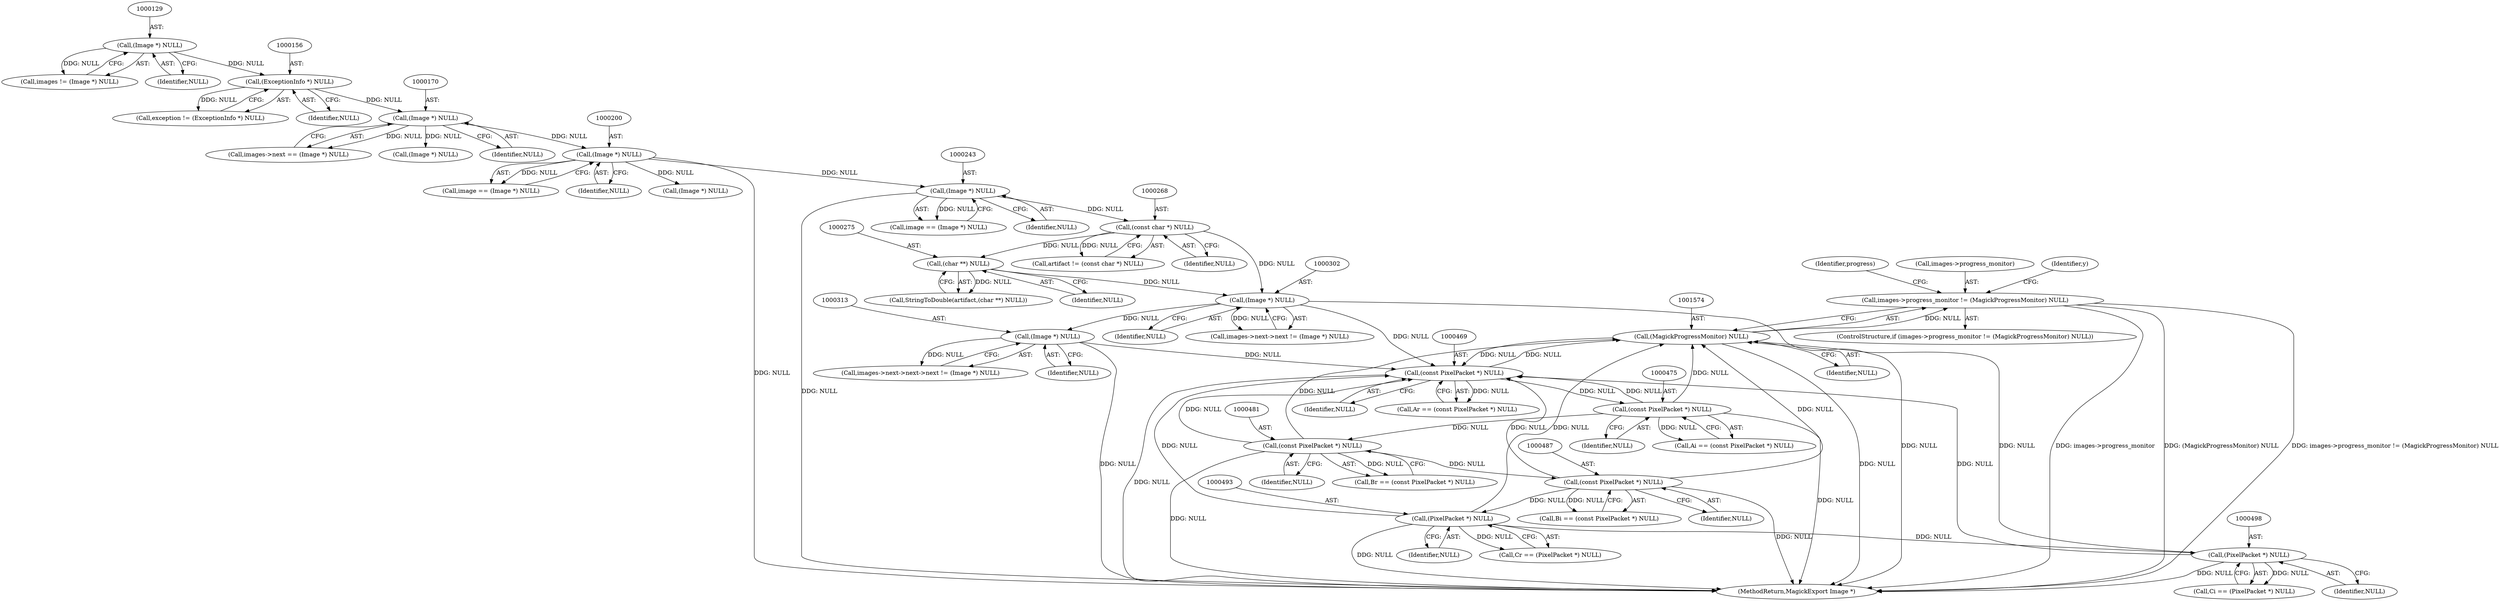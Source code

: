 digraph "0_ImageMagick6_f6ffc702c6eecd963587273a429dcd608c648984_0@pointer" {
"1001569" [label="(Call,images->progress_monitor != (MagickProgressMonitor) NULL)"];
"1001573" [label="(Call,(MagickProgressMonitor) NULL)"];
"1000492" [label="(Call,(PixelPacket *) NULL)"];
"1000486" [label="(Call,(const PixelPacket *) NULL)"];
"1000480" [label="(Call,(const PixelPacket *) NULL)"];
"1000474" [label="(Call,(const PixelPacket *) NULL)"];
"1000468" [label="(Call,(const PixelPacket *) NULL)"];
"1000497" [label="(Call,(PixelPacket *) NULL)"];
"1000301" [label="(Call,(Image *) NULL)"];
"1000267" [label="(Call,(const char *) NULL)"];
"1000242" [label="(Call,(Image *) NULL)"];
"1000199" [label="(Call,(Image *) NULL)"];
"1000169" [label="(Call,(Image *) NULL)"];
"1000155" [label="(Call,(ExceptionInfo *) NULL)"];
"1000128" [label="(Call,(Image *) NULL)"];
"1000274" [label="(Call,(char **) NULL)"];
"1000312" [label="(Call,(Image *) NULL)"];
"1001575" [label="(Identifier,NULL)"];
"1000388" [label="(Identifier,y)"];
"1000197" [label="(Call,image == (Image *) NULL)"];
"1000478" [label="(Call,Br == (const PixelPacket *) NULL)"];
"1000165" [label="(Call,images->next == (Image *) NULL)"];
"1000494" [label="(Identifier,NULL)"];
"1000155" [label="(Call,(ExceptionInfo *) NULL)"];
"1000153" [label="(Call,exception != (ExceptionInfo *) NULL)"];
"1000488" [label="(Identifier,NULL)"];
"1000495" [label="(Call,Ci == (PixelPacket *) NULL)"];
"1000244" [label="(Identifier,NULL)"];
"1000201" [label="(Identifier,NULL)"];
"1000203" [label="(Call,(Image *) NULL)"];
"1000314" [label="(Identifier,NULL)"];
"1001579" [label="(Identifier,progress)"];
"1001630" [label="(MethodReturn,MagickExport Image *)"];
"1000468" [label="(Call,(const PixelPacket *) NULL)"];
"1000157" [label="(Identifier,NULL)"];
"1000490" [label="(Call,Cr == (PixelPacket *) NULL)"];
"1000303" [label="(Identifier,NULL)"];
"1000472" [label="(Call,Ai == (const PixelPacket *) NULL)"];
"1001569" [label="(Call,images->progress_monitor != (MagickProgressMonitor) NULL)"];
"1000269" [label="(Identifier,NULL)"];
"1000272" [label="(Call,StringToDouble(artifact,(char **) NULL))"];
"1000304" [label="(Call,images->next->next->next != (Image *) NULL)"];
"1000267" [label="(Call,(const char *) NULL)"];
"1000486" [label="(Call,(const PixelPacket *) NULL)"];
"1000265" [label="(Call,artifact != (const char *) NULL)"];
"1000312" [label="(Call,(Image *) NULL)"];
"1001570" [label="(Call,images->progress_monitor)"];
"1000470" [label="(Identifier,NULL)"];
"1000240" [label="(Call,image == (Image *) NULL)"];
"1000295" [label="(Call,images->next->next != (Image *) NULL)"];
"1000126" [label="(Call,images != (Image *) NULL)"];
"1000199" [label="(Call,(Image *) NULL)"];
"1000466" [label="(Call,Ar == (const PixelPacket *) NULL)"];
"1000185" [label="(Call,(Image *) NULL)"];
"1000474" [label="(Call,(const PixelPacket *) NULL)"];
"1000484" [label="(Call,Bi == (const PixelPacket *) NULL)"];
"1000242" [label="(Call,(Image *) NULL)"];
"1000169" [label="(Call,(Image *) NULL)"];
"1000480" [label="(Call,(const PixelPacket *) NULL)"];
"1000301" [label="(Call,(Image *) NULL)"];
"1000497" [label="(Call,(PixelPacket *) NULL)"];
"1000482" [label="(Identifier,NULL)"];
"1000130" [label="(Identifier,NULL)"];
"1000276" [label="(Identifier,NULL)"];
"1001573" [label="(Call,(MagickProgressMonitor) NULL)"];
"1000476" [label="(Identifier,NULL)"];
"1000499" [label="(Identifier,NULL)"];
"1001568" [label="(ControlStructure,if (images->progress_monitor != (MagickProgressMonitor) NULL))"];
"1000171" [label="(Identifier,NULL)"];
"1000128" [label="(Call,(Image *) NULL)"];
"1000274" [label="(Call,(char **) NULL)"];
"1000492" [label="(Call,(PixelPacket *) NULL)"];
"1001569" -> "1001568"  [label="AST: "];
"1001569" -> "1001573"  [label="CFG: "];
"1001570" -> "1001569"  [label="AST: "];
"1001573" -> "1001569"  [label="AST: "];
"1001579" -> "1001569"  [label="CFG: "];
"1000388" -> "1001569"  [label="CFG: "];
"1001569" -> "1001630"  [label="DDG: (MagickProgressMonitor) NULL"];
"1001569" -> "1001630"  [label="DDG: images->progress_monitor != (MagickProgressMonitor) NULL"];
"1001569" -> "1001630"  [label="DDG: images->progress_monitor"];
"1001573" -> "1001569"  [label="DDG: NULL"];
"1001573" -> "1001575"  [label="CFG: "];
"1001574" -> "1001573"  [label="AST: "];
"1001575" -> "1001573"  [label="AST: "];
"1001573" -> "1001630"  [label="DDG: NULL"];
"1001573" -> "1000468"  [label="DDG: NULL"];
"1000492" -> "1001573"  [label="DDG: NULL"];
"1000486" -> "1001573"  [label="DDG: NULL"];
"1000474" -> "1001573"  [label="DDG: NULL"];
"1000497" -> "1001573"  [label="DDG: NULL"];
"1000468" -> "1001573"  [label="DDG: NULL"];
"1000480" -> "1001573"  [label="DDG: NULL"];
"1000492" -> "1000490"  [label="AST: "];
"1000492" -> "1000494"  [label="CFG: "];
"1000493" -> "1000492"  [label="AST: "];
"1000494" -> "1000492"  [label="AST: "];
"1000490" -> "1000492"  [label="CFG: "];
"1000492" -> "1001630"  [label="DDG: NULL"];
"1000492" -> "1000468"  [label="DDG: NULL"];
"1000492" -> "1000490"  [label="DDG: NULL"];
"1000486" -> "1000492"  [label="DDG: NULL"];
"1000492" -> "1000497"  [label="DDG: NULL"];
"1000486" -> "1000484"  [label="AST: "];
"1000486" -> "1000488"  [label="CFG: "];
"1000487" -> "1000486"  [label="AST: "];
"1000488" -> "1000486"  [label="AST: "];
"1000484" -> "1000486"  [label="CFG: "];
"1000486" -> "1001630"  [label="DDG: NULL"];
"1000486" -> "1000468"  [label="DDG: NULL"];
"1000486" -> "1000484"  [label="DDG: NULL"];
"1000480" -> "1000486"  [label="DDG: NULL"];
"1000480" -> "1000478"  [label="AST: "];
"1000480" -> "1000482"  [label="CFG: "];
"1000481" -> "1000480"  [label="AST: "];
"1000482" -> "1000480"  [label="AST: "];
"1000478" -> "1000480"  [label="CFG: "];
"1000480" -> "1001630"  [label="DDG: NULL"];
"1000480" -> "1000468"  [label="DDG: NULL"];
"1000480" -> "1000478"  [label="DDG: NULL"];
"1000474" -> "1000480"  [label="DDG: NULL"];
"1000474" -> "1000472"  [label="AST: "];
"1000474" -> "1000476"  [label="CFG: "];
"1000475" -> "1000474"  [label="AST: "];
"1000476" -> "1000474"  [label="AST: "];
"1000472" -> "1000474"  [label="CFG: "];
"1000474" -> "1001630"  [label="DDG: NULL"];
"1000474" -> "1000468"  [label="DDG: NULL"];
"1000474" -> "1000472"  [label="DDG: NULL"];
"1000468" -> "1000474"  [label="DDG: NULL"];
"1000468" -> "1000466"  [label="AST: "];
"1000468" -> "1000470"  [label="CFG: "];
"1000469" -> "1000468"  [label="AST: "];
"1000470" -> "1000468"  [label="AST: "];
"1000466" -> "1000468"  [label="CFG: "];
"1000468" -> "1001630"  [label="DDG: NULL"];
"1000468" -> "1000466"  [label="DDG: NULL"];
"1000497" -> "1000468"  [label="DDG: NULL"];
"1000301" -> "1000468"  [label="DDG: NULL"];
"1000312" -> "1000468"  [label="DDG: NULL"];
"1000497" -> "1000495"  [label="AST: "];
"1000497" -> "1000499"  [label="CFG: "];
"1000498" -> "1000497"  [label="AST: "];
"1000499" -> "1000497"  [label="AST: "];
"1000495" -> "1000497"  [label="CFG: "];
"1000497" -> "1001630"  [label="DDG: NULL"];
"1000497" -> "1000495"  [label="DDG: NULL"];
"1000301" -> "1000295"  [label="AST: "];
"1000301" -> "1000303"  [label="CFG: "];
"1000302" -> "1000301"  [label="AST: "];
"1000303" -> "1000301"  [label="AST: "];
"1000295" -> "1000301"  [label="CFG: "];
"1000301" -> "1001630"  [label="DDG: NULL"];
"1000301" -> "1000295"  [label="DDG: NULL"];
"1000267" -> "1000301"  [label="DDG: NULL"];
"1000274" -> "1000301"  [label="DDG: NULL"];
"1000301" -> "1000312"  [label="DDG: NULL"];
"1000267" -> "1000265"  [label="AST: "];
"1000267" -> "1000269"  [label="CFG: "];
"1000268" -> "1000267"  [label="AST: "];
"1000269" -> "1000267"  [label="AST: "];
"1000265" -> "1000267"  [label="CFG: "];
"1000267" -> "1000265"  [label="DDG: NULL"];
"1000242" -> "1000267"  [label="DDG: NULL"];
"1000267" -> "1000274"  [label="DDG: NULL"];
"1000242" -> "1000240"  [label="AST: "];
"1000242" -> "1000244"  [label="CFG: "];
"1000243" -> "1000242"  [label="AST: "];
"1000244" -> "1000242"  [label="AST: "];
"1000240" -> "1000242"  [label="CFG: "];
"1000242" -> "1001630"  [label="DDG: NULL"];
"1000242" -> "1000240"  [label="DDG: NULL"];
"1000199" -> "1000242"  [label="DDG: NULL"];
"1000199" -> "1000197"  [label="AST: "];
"1000199" -> "1000201"  [label="CFG: "];
"1000200" -> "1000199"  [label="AST: "];
"1000201" -> "1000199"  [label="AST: "];
"1000197" -> "1000199"  [label="CFG: "];
"1000199" -> "1001630"  [label="DDG: NULL"];
"1000199" -> "1000197"  [label="DDG: NULL"];
"1000169" -> "1000199"  [label="DDG: NULL"];
"1000199" -> "1000203"  [label="DDG: NULL"];
"1000169" -> "1000165"  [label="AST: "];
"1000169" -> "1000171"  [label="CFG: "];
"1000170" -> "1000169"  [label="AST: "];
"1000171" -> "1000169"  [label="AST: "];
"1000165" -> "1000169"  [label="CFG: "];
"1000169" -> "1000165"  [label="DDG: NULL"];
"1000155" -> "1000169"  [label="DDG: NULL"];
"1000169" -> "1000185"  [label="DDG: NULL"];
"1000155" -> "1000153"  [label="AST: "];
"1000155" -> "1000157"  [label="CFG: "];
"1000156" -> "1000155"  [label="AST: "];
"1000157" -> "1000155"  [label="AST: "];
"1000153" -> "1000155"  [label="CFG: "];
"1000155" -> "1000153"  [label="DDG: NULL"];
"1000128" -> "1000155"  [label="DDG: NULL"];
"1000128" -> "1000126"  [label="AST: "];
"1000128" -> "1000130"  [label="CFG: "];
"1000129" -> "1000128"  [label="AST: "];
"1000130" -> "1000128"  [label="AST: "];
"1000126" -> "1000128"  [label="CFG: "];
"1000128" -> "1000126"  [label="DDG: NULL"];
"1000274" -> "1000272"  [label="AST: "];
"1000274" -> "1000276"  [label="CFG: "];
"1000275" -> "1000274"  [label="AST: "];
"1000276" -> "1000274"  [label="AST: "];
"1000272" -> "1000274"  [label="CFG: "];
"1000274" -> "1000272"  [label="DDG: NULL"];
"1000312" -> "1000304"  [label="AST: "];
"1000312" -> "1000314"  [label="CFG: "];
"1000313" -> "1000312"  [label="AST: "];
"1000314" -> "1000312"  [label="AST: "];
"1000304" -> "1000312"  [label="CFG: "];
"1000312" -> "1001630"  [label="DDG: NULL"];
"1000312" -> "1000304"  [label="DDG: NULL"];
}
